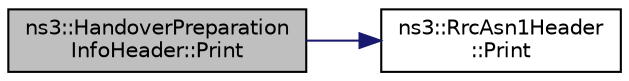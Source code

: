 digraph "ns3::HandoverPreparationInfoHeader::Print"
{
 // LATEX_PDF_SIZE
  edge [fontname="Helvetica",fontsize="10",labelfontname="Helvetica",labelfontsize="10"];
  node [fontname="Helvetica",fontsize="10",shape=record];
  rankdir="LR";
  Node1 [label="ns3::HandoverPreparation\lInfoHeader::Print",height=0.2,width=0.4,color="black", fillcolor="grey75", style="filled", fontcolor="black",tooltip="This function prints the object, for debugging purposes."];
  Node1 -> Node2 [color="midnightblue",fontsize="10",style="solid",fontname="Helvetica"];
  Node2 [label="ns3::RrcAsn1Header\l::Print",height=0.2,width=0.4,color="black", fillcolor="white", style="filled",URL="$classns3_1_1_rrc_asn1_header.html#ae3352462cbfa6ebd2eba6ca8c0dc1c80",tooltip="This function prints the object, for debugging purposes."];
}
